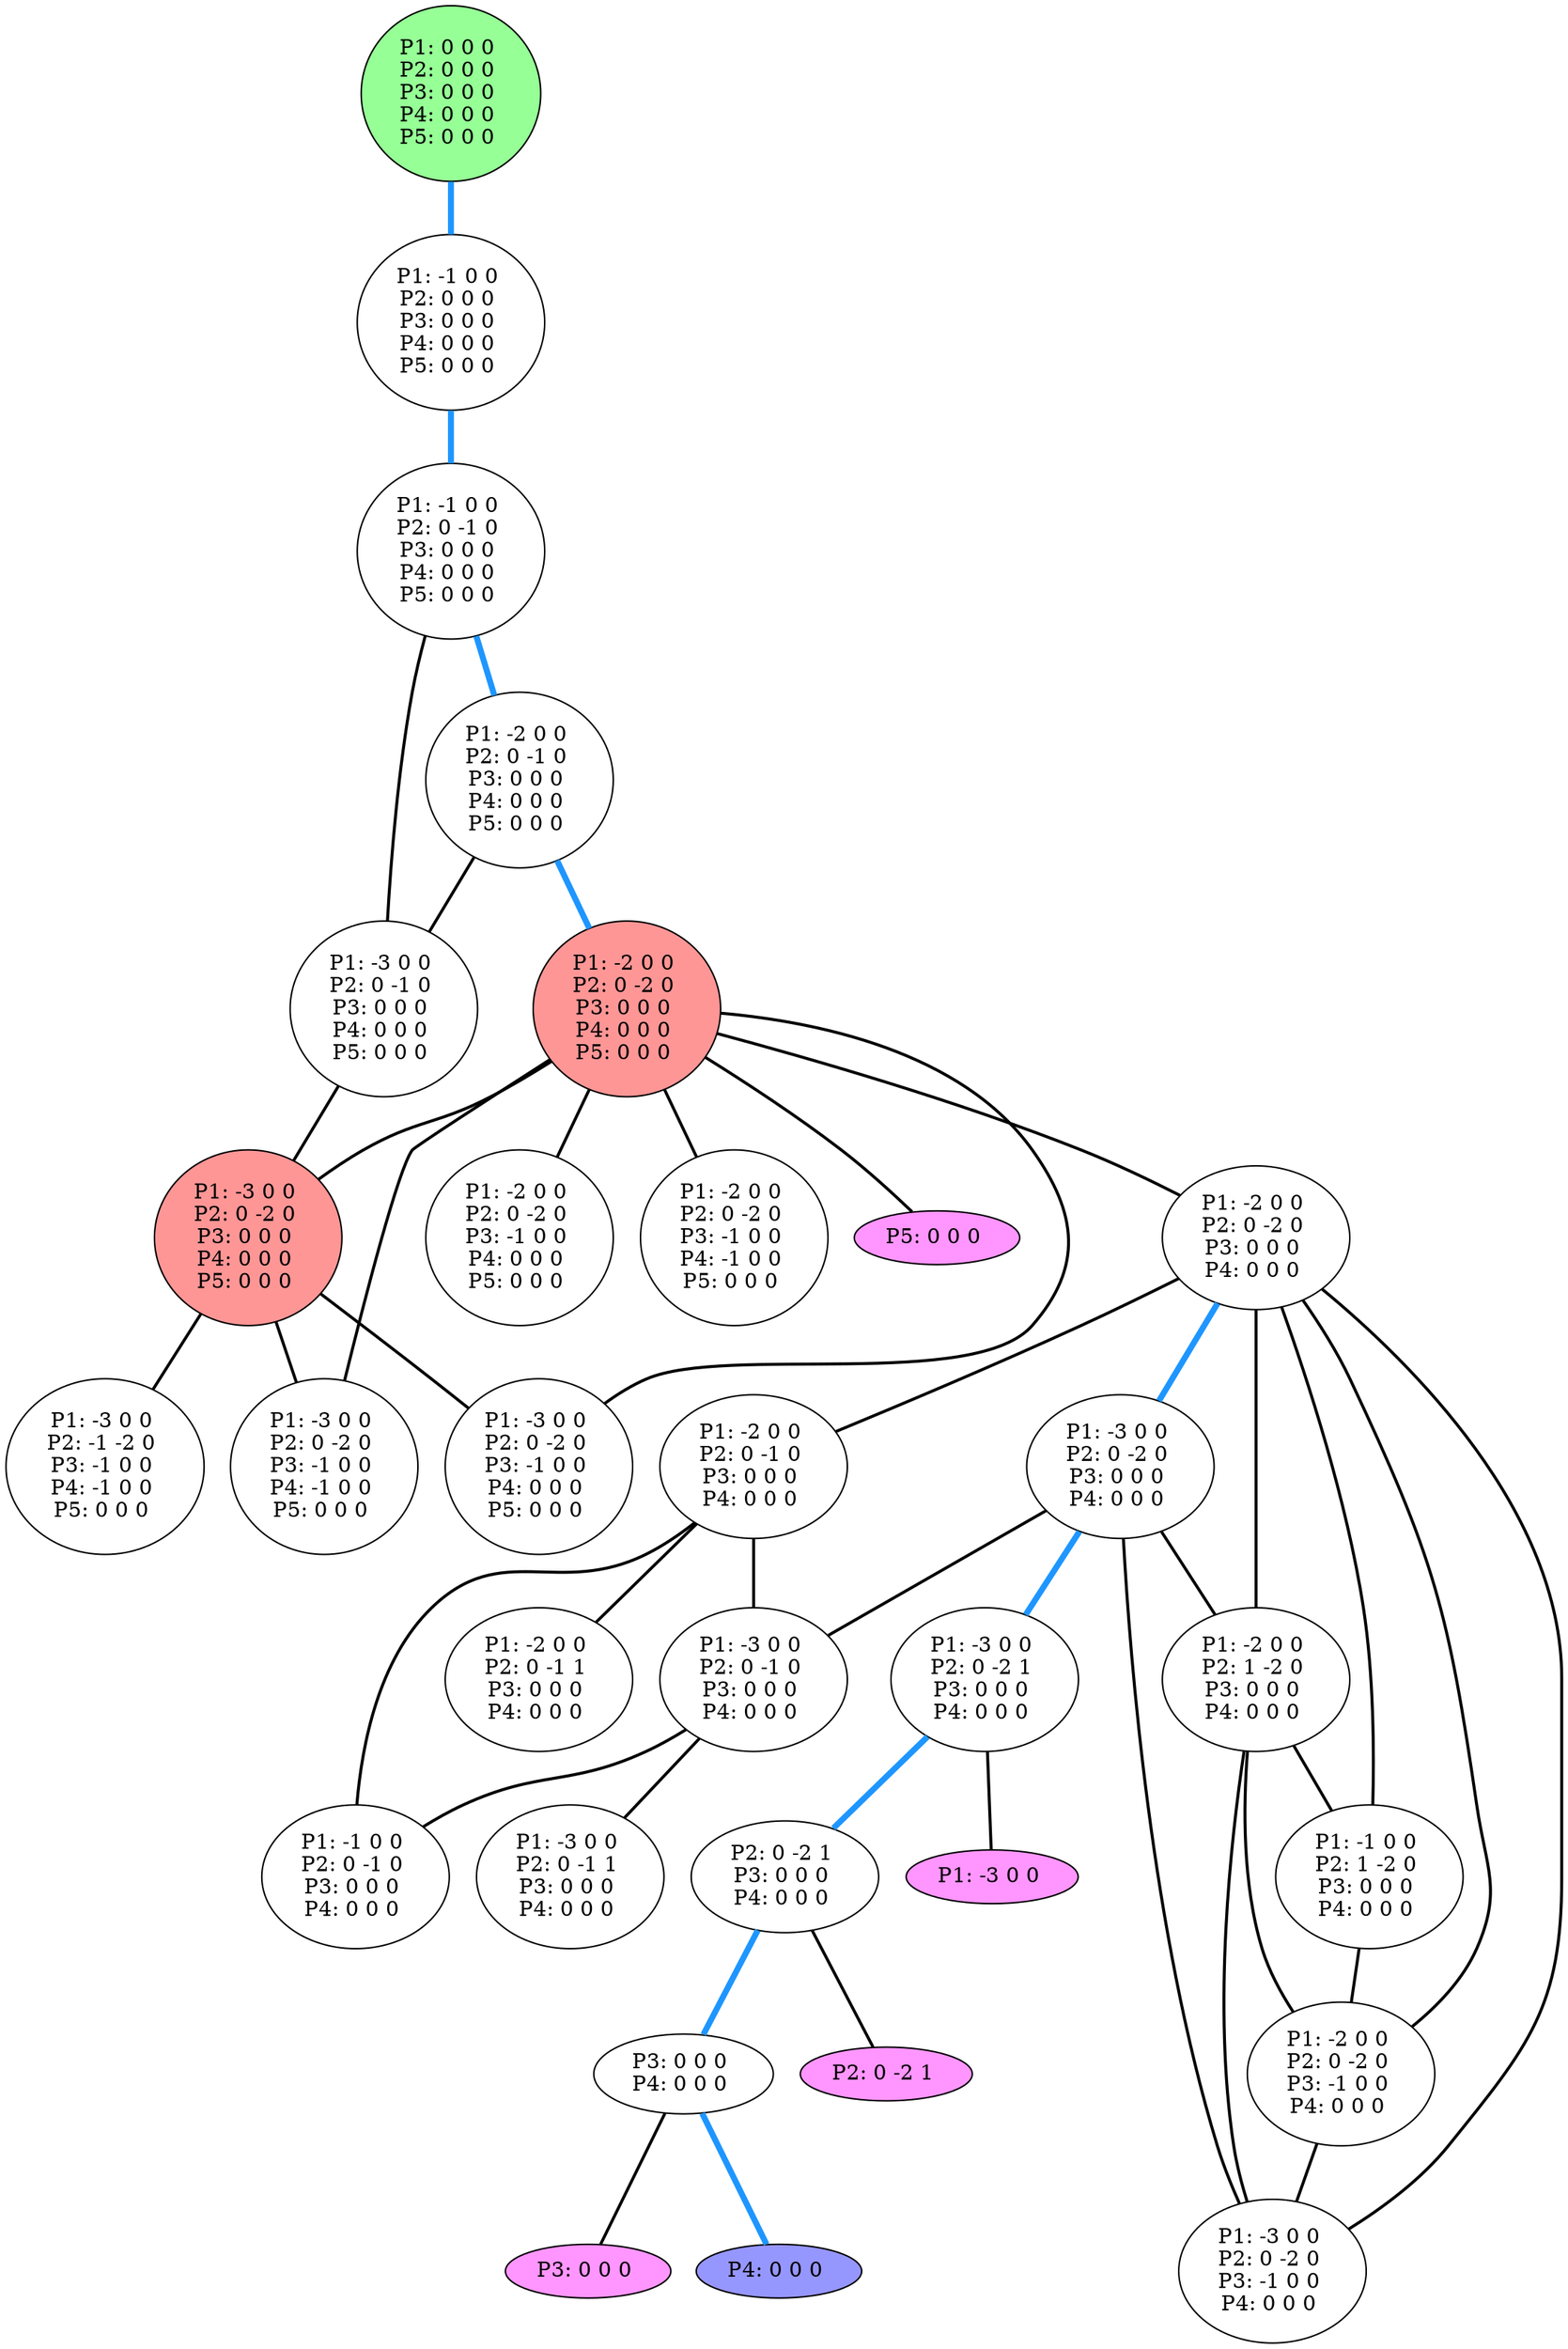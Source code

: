 graph G {
color = "black"
0 [label = "P1: 0 0 0 
P2: 0 0 0 
P3: 0 0 0 
P4: 0 0 0 
P5: 0 0 0 
",  style="filled", fillcolor = "#96FF96"];
1 [label = "P1: -1 0 0 
P2: 0 0 0 
P3: 0 0 0 
P4: 0 0 0 
P5: 0 0 0 
"];
2 [label = "P1: -1 0 0 
P2: 0 -1 0 
P3: 0 0 0 
P4: 0 0 0 
P5: 0 0 0 
"];
3 [label = "P1: -2 0 0 
P2: 0 -1 0 
P3: 0 0 0 
P4: 0 0 0 
P5: 0 0 0 
"];
4 [label = "P1: -3 0 0 
P2: 0 -1 0 
P3: 0 0 0 
P4: 0 0 0 
P5: 0 0 0 
"];
5 [label = "P1: -2 0 0 
P2: 0 -2 0 
P3: 0 0 0 
P4: 0 0 0 
P5: 0 0 0 
",  style="filled", fillcolor = "#FF9696"];
6 [label = "P1: -3 0 0 
P2: 0 -2 0 
P3: 0 0 0 
P4: 0 0 0 
P5: 0 0 0 
",  style="filled", fillcolor = "#FF9696"];
7 [label = "P1: -2 0 0 
P2: 0 -2 0 
P3: -1 0 0 
P4: 0 0 0 
P5: 0 0 0 
"];
8 [label = "P1: -3 0 0 
P2: 0 -2 0 
P3: -1 0 0 
P4: 0 0 0 
P5: 0 0 0 
"];
9 [label = "P1: -2 0 0 
P2: 0 -2 0 
P3: -1 0 0 
P4: -1 0 0 
P5: 0 0 0 
"];
10 [label = "P1: -3 0 0 
P2: 0 -2 0 
P3: -1 0 0 
P4: -1 0 0 
P5: 0 0 0 
"];
11 [label = "P1: -3 0 0 
P2: -1 -2 0 
P3: -1 0 0 
P4: -1 0 0 
P5: 0 0 0 
"];
12 [label = "P5: 0 0 0 
",  style="filled", fillcolor = "#FF96FF"];
13 [label = "P1: -2 0 0 
P2: 0 -2 0 
P3: 0 0 0 
P4: 0 0 0 
"];
14 [label = "P1: -3 0 0 
P2: 0 -2 0 
P3: 0 0 0 
P4: 0 0 0 
"];
15 [label = "P1: -2 0 0 
P2: 1 -2 0 
P3: 0 0 0 
P4: 0 0 0 
"];
16 [label = "P1: -2 0 0 
P2: 0 -1 0 
P3: 0 0 0 
P4: 0 0 0 
"];
17 [label = "P1: -1 0 0 
P2: 1 -2 0 
P3: 0 0 0 
P4: 0 0 0 
"];
18 [label = "P1: -2 0 0 
P2: 0 -2 0 
P3: -1 0 0 
P4: 0 0 0 
"];
19 [label = "P1: -3 0 0 
P2: 0 -2 0 
P3: -1 0 0 
P4: 0 0 0 
"];
20 [label = "P1: -3 0 0 
P2: 0 -1 0 
P3: 0 0 0 
P4: 0 0 0 
"];
21 [label = "P1: -3 0 0 
P2: 0 -2 1 
P3: 0 0 0 
P4: 0 0 0 
"];
22 [label = "P1: -1 0 0 
P2: 0 -1 0 
P3: 0 0 0 
P4: 0 0 0 
"];
23 [label = "P1: -2 0 0 
P2: 0 -1 1 
P3: 0 0 0 
P4: 0 0 0 
"];
24 [label = "P1: -3 0 0 
P2: 0 -1 1 
P3: 0 0 0 
P4: 0 0 0 
"];
25 [label = "P2: 0 -2 1 
P3: 0 0 0 
P4: 0 0 0 
"];
26 [label = "P1: -3 0 0 
",  style="filled", fillcolor = "#FF96FF"];
27 [label = "P3: 0 0 0 
P4: 0 0 0 
"];
28 [label = "P2: 0 -2 1 
",  style="filled", fillcolor = "#FF96FF"];
29 [label = "P4: 0 0 0 
", style="filled", fillcolor = "#9696FF"];
30 [label = "P3: 0 0 0 
",  style="filled", fillcolor = "#FF96FF"];
edge [style=bold];
0 -- 1 [color="#1E96FF", penwidth=4.0];

1 -- 2 [color="#1E96FF", penwidth=4.0];

2 -- 3 [color="#1E96FF", penwidth=4.0];
2 -- 4 [color=black];

3 -- 4 [color=black];
3 -- 5 [color="#1E96FF", penwidth=4.0];

4 -- 6 [color=black];

5 -- 6 [color=black];
5 -- 7 [color=black];
5 -- 8 [color=black];
5 -- 9 [color=black];
5 -- 10 [color=black];
5 -- 12 [color=black];
5 -- 13 [color=black];

6 -- 8 [color=black];
6 -- 10 [color=black];
6 -- 11 [color=black];






13 -- 14 [color="#1E96FF", penwidth=4.0];
13 -- 15 [color=black];
13 -- 16 [color=black];
13 -- 17 [color=black];
13 -- 18 [color=black];
13 -- 19 [color=black];

14 -- 20 [color=black];
14 -- 21 [color="#1E96FF", penwidth=4.0];
14 -- 15 [color=black];
14 -- 19 [color=black];

15 -- 17 [color=black];
15 -- 18 [color=black];
15 -- 19 [color=black];

16 -- 20 [color=black];
16 -- 22 [color=black];
16 -- 23 [color=black];

17 -- 18 [color=black];

18 -- 19 [color=black];


20 -- 22 [color=black];
20 -- 24 [color=black];

21 -- 25 [color="#1E96FF", penwidth=4.0];
21 -- 26 [color=black];




25 -- 27 [color="#1E96FF", penwidth=4.0];
25 -- 28 [color=black];

27 -- 29 [color="#1E96FF", penwidth=4.0];
27 -- 30 [color=black];

}
